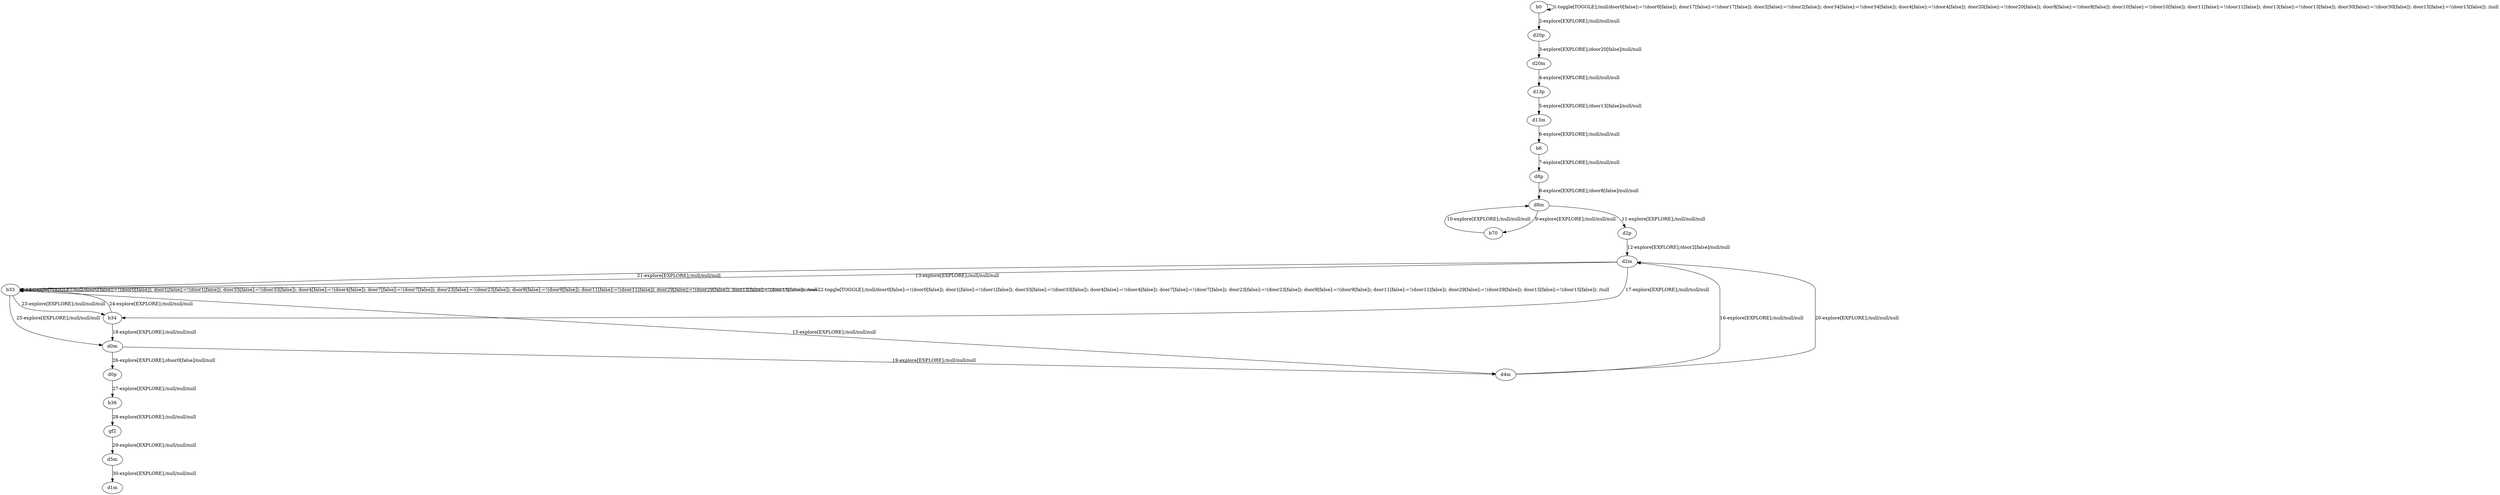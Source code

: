 # Total number of goals covered by this test: 1
# d5m --> d1m

digraph g {
"b0" -> "b0" [label = "1-toggle[TOGGLE];/null/door0[false]:=!(door0[false]); door17[false]:=!(door17[false]); door2[false]:=!(door2[false]); door34[false]:=!(door34[false]); door4[false]:=!(door4[false]); door20[false]:=!(door20[false]); door8[false]:=!(door8[false]); door10[false]:=!(door10[false]); door11[false]:=!(door11[false]); door13[false]:=!(door13[false]); door30[false]:=!(door30[false]); door15[false]:=!(door15[false]); /null"];
"b0" -> "d20p" [label = "2-explore[EXPLORE];/null/null/null"];
"d20p" -> "d20m" [label = "3-explore[EXPLORE];/door20[false]/null/null"];
"d20m" -> "d13p" [label = "4-explore[EXPLORE];/null/null/null"];
"d13p" -> "d13m" [label = "5-explore[EXPLORE];/door13[false]/null/null"];
"d13m" -> "b6" [label = "6-explore[EXPLORE];/null/null/null"];
"b6" -> "d8p" [label = "7-explore[EXPLORE];/null/null/null"];
"d8p" -> "d8m" [label = "8-explore[EXPLORE];/door8[false]/null/null"];
"d8m" -> "b70" [label = "9-explore[EXPLORE];/null/null/null"];
"b70" -> "d8m" [label = "10-explore[EXPLORE];/null/null/null"];
"d8m" -> "d2p" [label = "11-explore[EXPLORE];/null/null/null"];
"d2p" -> "d2m" [label = "12-explore[EXPLORE];/door2[false]/null/null"];
"d2m" -> "b33" [label = "13-explore[EXPLORE];/null/null/null"];
"b33" -> "b33" [label = "14-toggle[TOGGLE];/null/door0[false]:=!(door0[false]); door1[false]:=!(door1[false]); door33[false]:=!(door33[false]); door4[false]:=!(door4[false]); door7[false]:=!(door7[false]); door23[false]:=!(door23[false]); door9[false]:=!(door9[false]); door11[false]:=!(door11[false]); door29[false]:=!(door29[false]); door15[false]:=!(door15[false]); /null"];
"b33" -> "d4m" [label = "15-explore[EXPLORE];/null/null/null"];
"d4m" -> "d2m" [label = "16-explore[EXPLORE];/null/null/null"];
"d2m" -> "b34" [label = "17-explore[EXPLORE];/null/null/null"];
"b34" -> "d0m" [label = "18-explore[EXPLORE];/null/null/null"];
"d0m" -> "d4m" [label = "19-explore[EXPLORE];/null/null/null"];
"d4m" -> "d2m" [label = "20-explore[EXPLORE];/null/null/null"];
"d2m" -> "b33" [label = "21-explore[EXPLORE];/null/null/null"];
"b33" -> "b33" [label = "22-toggle[TOGGLE];/null/door0[false]:=!(door0[false]); door1[false]:=!(door1[false]); door33[false]:=!(door33[false]); door4[false]:=!(door4[false]); door7[false]:=!(door7[false]); door23[false]:=!(door23[false]); door9[false]:=!(door9[false]); door11[false]:=!(door11[false]); door29[false]:=!(door29[false]); door15[false]:=!(door15[false]); /null"];
"b33" -> "b34" [label = "23-explore[EXPLORE];/null/null/null"];
"b34" -> "b33" [label = "24-explore[EXPLORE];/null/null/null"];
"b33" -> "d0m" [label = "25-explore[EXPLORE];/null/null/null"];
"d0m" -> "d0p" [label = "26-explore[EXPLORE];/door0[false]/null/null"];
"d0p" -> "b36" [label = "27-explore[EXPLORE];/null/null/null"];
"b36" -> "gf2" [label = "28-explore[EXPLORE];/null/null/null"];
"gf2" -> "d5m" [label = "29-explore[EXPLORE];/null/null/null"];
"d5m" -> "d1m" [label = "30-explore[EXPLORE];/null/null/null"];
}